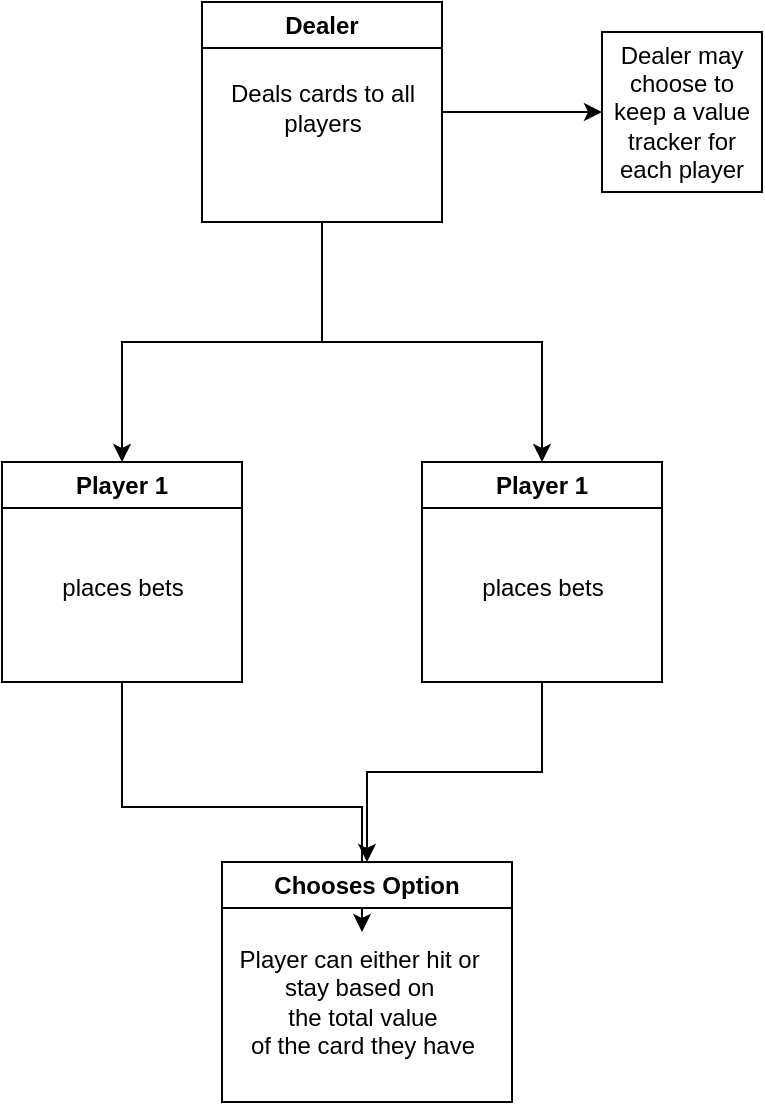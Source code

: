 <mxfile version="21.7.5" type="github">
  <diagram name="Page-1" id="7HI9P-2HQaYLeCnRzT-y">
    <mxGraphModel dx="954" dy="589" grid="1" gridSize="10" guides="1" tooltips="1" connect="1" arrows="1" fold="1" page="1" pageScale="1" pageWidth="850" pageHeight="1100" math="0" shadow="0">
      <root>
        <mxCell id="0" />
        <mxCell id="1" parent="0" />
        <mxCell id="q1-szOMvnke4BaBS3-Xf-8" style="edgeStyle=orthogonalEdgeStyle;rounded=0;orthogonalLoop=1;jettySize=auto;html=1;" edge="1" parent="1" source="q1-szOMvnke4BaBS3-Xf-1" target="q1-szOMvnke4BaBS3-Xf-5">
          <mxGeometry relative="1" as="geometry" />
        </mxCell>
        <mxCell id="q1-szOMvnke4BaBS3-Xf-1" value="Player 1" style="swimlane;whiteSpace=wrap;html=1;" vertex="1" parent="1">
          <mxGeometry x="80" y="280" width="120" height="110" as="geometry" />
        </mxCell>
        <mxCell id="q1-szOMvnke4BaBS3-Xf-3" style="edgeStyle=orthogonalEdgeStyle;rounded=0;orthogonalLoop=1;jettySize=auto;html=1;entryX=0.5;entryY=0;entryDx=0;entryDy=0;" edge="1" parent="1" source="q1-szOMvnke4BaBS3-Xf-2" target="q1-szOMvnke4BaBS3-Xf-1">
          <mxGeometry relative="1" as="geometry" />
        </mxCell>
        <mxCell id="q1-szOMvnke4BaBS3-Xf-14" style="edgeStyle=orthogonalEdgeStyle;rounded=0;orthogonalLoop=1;jettySize=auto;html=1;" edge="1" parent="1" source="q1-szOMvnke4BaBS3-Xf-2" target="q1-szOMvnke4BaBS3-Xf-10">
          <mxGeometry relative="1" as="geometry" />
        </mxCell>
        <mxCell id="q1-szOMvnke4BaBS3-Xf-17" style="edgeStyle=orthogonalEdgeStyle;rounded=0;orthogonalLoop=1;jettySize=auto;html=1;entryX=0;entryY=0.5;entryDx=0;entryDy=0;" edge="1" parent="1" source="q1-szOMvnke4BaBS3-Xf-2" target="q1-szOMvnke4BaBS3-Xf-16">
          <mxGeometry relative="1" as="geometry" />
        </mxCell>
        <mxCell id="q1-szOMvnke4BaBS3-Xf-2" value="Dealer" style="swimlane;whiteSpace=wrap;html=1;" vertex="1" parent="1">
          <mxGeometry x="180" y="50" width="120" height="110" as="geometry" />
        </mxCell>
        <mxCell id="q1-szOMvnke4BaBS3-Xf-4" value="Chooses Option" style="swimlane;whiteSpace=wrap;html=1;" vertex="1" parent="1">
          <mxGeometry x="190" y="480" width="145" height="120" as="geometry" />
        </mxCell>
        <mxCell id="q1-szOMvnke4BaBS3-Xf-5" value="&lt;div&gt;Player can either hit or&amp;nbsp;&lt;/div&gt;&lt;div&gt;stay based on&amp;nbsp;&lt;/div&gt;&lt;div&gt;the total value &lt;br&gt;&lt;/div&gt;of the card they have" style="text;html=1;align=center;verticalAlign=middle;resizable=0;points=[];autosize=1;strokeColor=none;fillColor=none;" vertex="1" parent="q1-szOMvnke4BaBS3-Xf-4">
          <mxGeometry x="-5" y="35" width="150" height="70" as="geometry" />
        </mxCell>
        <mxCell id="q1-szOMvnke4BaBS3-Xf-13" style="edgeStyle=orthogonalEdgeStyle;rounded=0;orthogonalLoop=1;jettySize=auto;html=1;" edge="1" parent="1" source="q1-szOMvnke4BaBS3-Xf-10" target="q1-szOMvnke4BaBS3-Xf-4">
          <mxGeometry relative="1" as="geometry" />
        </mxCell>
        <mxCell id="q1-szOMvnke4BaBS3-Xf-10" value="Player 1" style="swimlane;whiteSpace=wrap;html=1;" vertex="1" parent="1">
          <mxGeometry x="290" y="280" width="120" height="110" as="geometry" />
        </mxCell>
        <mxCell id="q1-szOMvnke4BaBS3-Xf-20" value="places bets" style="text;html=1;align=center;verticalAlign=middle;resizable=0;points=[];autosize=1;strokeColor=none;fillColor=none;" vertex="1" parent="q1-szOMvnke4BaBS3-Xf-10">
          <mxGeometry x="20" y="48" width="80" height="30" as="geometry" />
        </mxCell>
        <mxCell id="q1-szOMvnke4BaBS3-Xf-16" value="Dealer may choose to keep a value tracker for each player" style="whiteSpace=wrap;html=1;aspect=fixed;" vertex="1" parent="1">
          <mxGeometry x="380" y="65" width="80" height="80" as="geometry" />
        </mxCell>
        <mxCell id="q1-szOMvnke4BaBS3-Xf-18" value="&lt;div&gt;Deals cards to all&lt;/div&gt;&lt;div&gt;players&lt;/div&gt;" style="text;html=1;align=center;verticalAlign=middle;resizable=0;points=[];autosize=1;strokeColor=none;fillColor=none;" vertex="1" parent="1">
          <mxGeometry x="180" y="83" width="120" height="40" as="geometry" />
        </mxCell>
        <mxCell id="q1-szOMvnke4BaBS3-Xf-19" value="places bets" style="text;html=1;align=center;verticalAlign=middle;resizable=0;points=[];autosize=1;strokeColor=none;fillColor=none;" vertex="1" parent="1">
          <mxGeometry x="100" y="328" width="80" height="30" as="geometry" />
        </mxCell>
      </root>
    </mxGraphModel>
  </diagram>
</mxfile>
